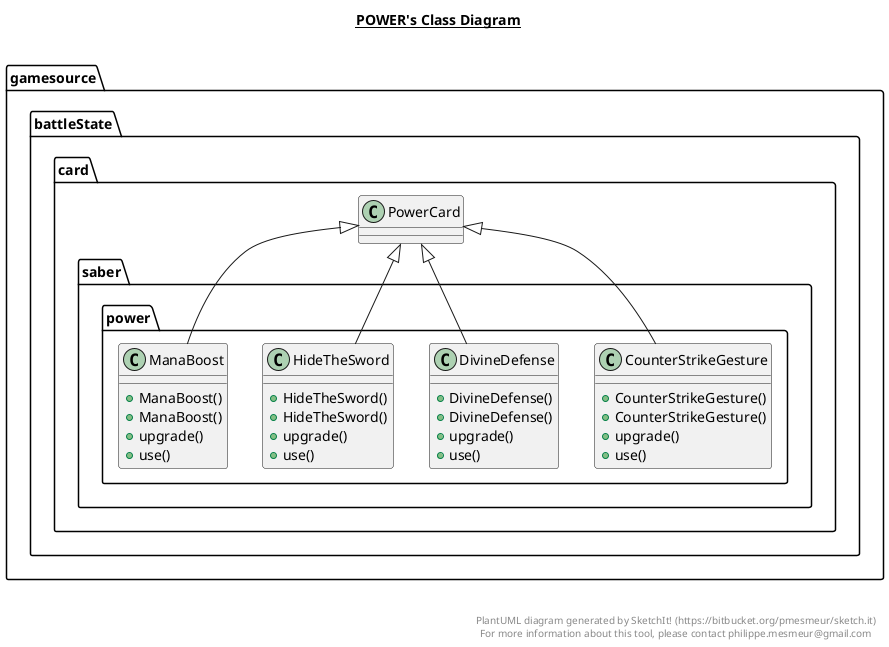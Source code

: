 @startuml

title __POWER's Class Diagram__\n

  namespace gamesource {
    namespace battleState.card {
      namespace saber.power {
        class gamesource.battleState.card.saber.power.CounterStrikeGesture {
            + CounterStrikeGesture()
            + CounterStrikeGesture()
            + upgrade()
            + use()
        }
      }
    }
  }
  

  namespace gamesource {
    namespace battleState.card {
      namespace saber.power {
        class gamesource.battleState.card.saber.power.DivineDefense {
            + DivineDefense()
            + DivineDefense()
            + upgrade()
            + use()
        }
      }
    }
  }
  

  namespace gamesource {
    namespace battleState.card {
      namespace saber.power {
        class gamesource.battleState.card.saber.power.HideTheSword {
            + HideTheSword()
            + HideTheSword()
            + upgrade()
            + use()
        }
      }
    }
  }
  

  namespace gamesource {
    namespace battleState.card {
      namespace saber.power {
        class gamesource.battleState.card.saber.power.ManaBoost {
            + ManaBoost()
            + ManaBoost()
            + upgrade()
            + use()
        }
      }
    }
  }
  

  gamesource.battleState.card.saber.power.CounterStrikeGesture -up-|> gamesource.battleState.card.PowerCard
  gamesource.battleState.card.saber.power.DivineDefense -up-|> gamesource.battleState.card.PowerCard
  gamesource.battleState.card.saber.power.HideTheSword -up-|> gamesource.battleState.card.PowerCard
  gamesource.battleState.card.saber.power.ManaBoost -up-|> gamesource.battleState.card.PowerCard


right footer


PlantUML diagram generated by SketchIt! (https://bitbucket.org/pmesmeur/sketch.it)
For more information about this tool, please contact philippe.mesmeur@gmail.com
endfooter

@enduml
